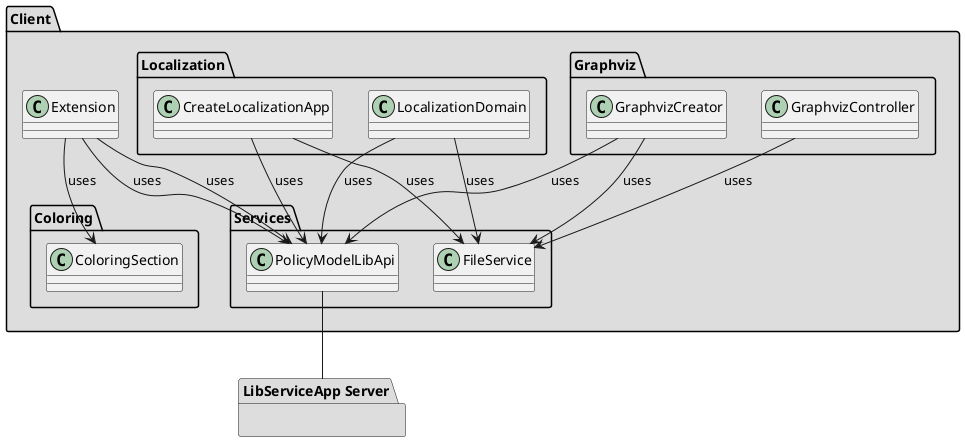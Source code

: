 @startuml

package Client #DDDDDD {

    class Extension

    package Graphviz{
        class GraphvizController{}
        class GraphvizCreator{}
    }

    package Services{
        class PolicyModelLibApi{}
        class FileService {}
    }

    package Localization {
        class LocalizationDomain{}
        class CreateLocalizationApp {}
    }
    package Coloring {
        class ColoringSection{}
    }

 
}

package  "LibServiceApp Server" as LibServiceApp #DDDDDD{

}

GraphvizController --> FileService: uses
CreateLocalizationApp --> FileService: uses
GraphvizCreator --> FileService : uses
LocalizationDomain --> FileService : uses
LocalizationDomain --> PolicyModelLibApi: uses
Extension --> PolicyModelLibApi: uses
CreateLocalizationApp --> PolicyModelLibApi: uses
GraphvizCreator --> PolicyModelLibApi: uses
Extension --> PolicyModelLibApi: uses
Extension --> ColoringSection: uses

PolicyModelLibApi -- LibServiceApp


@enduml